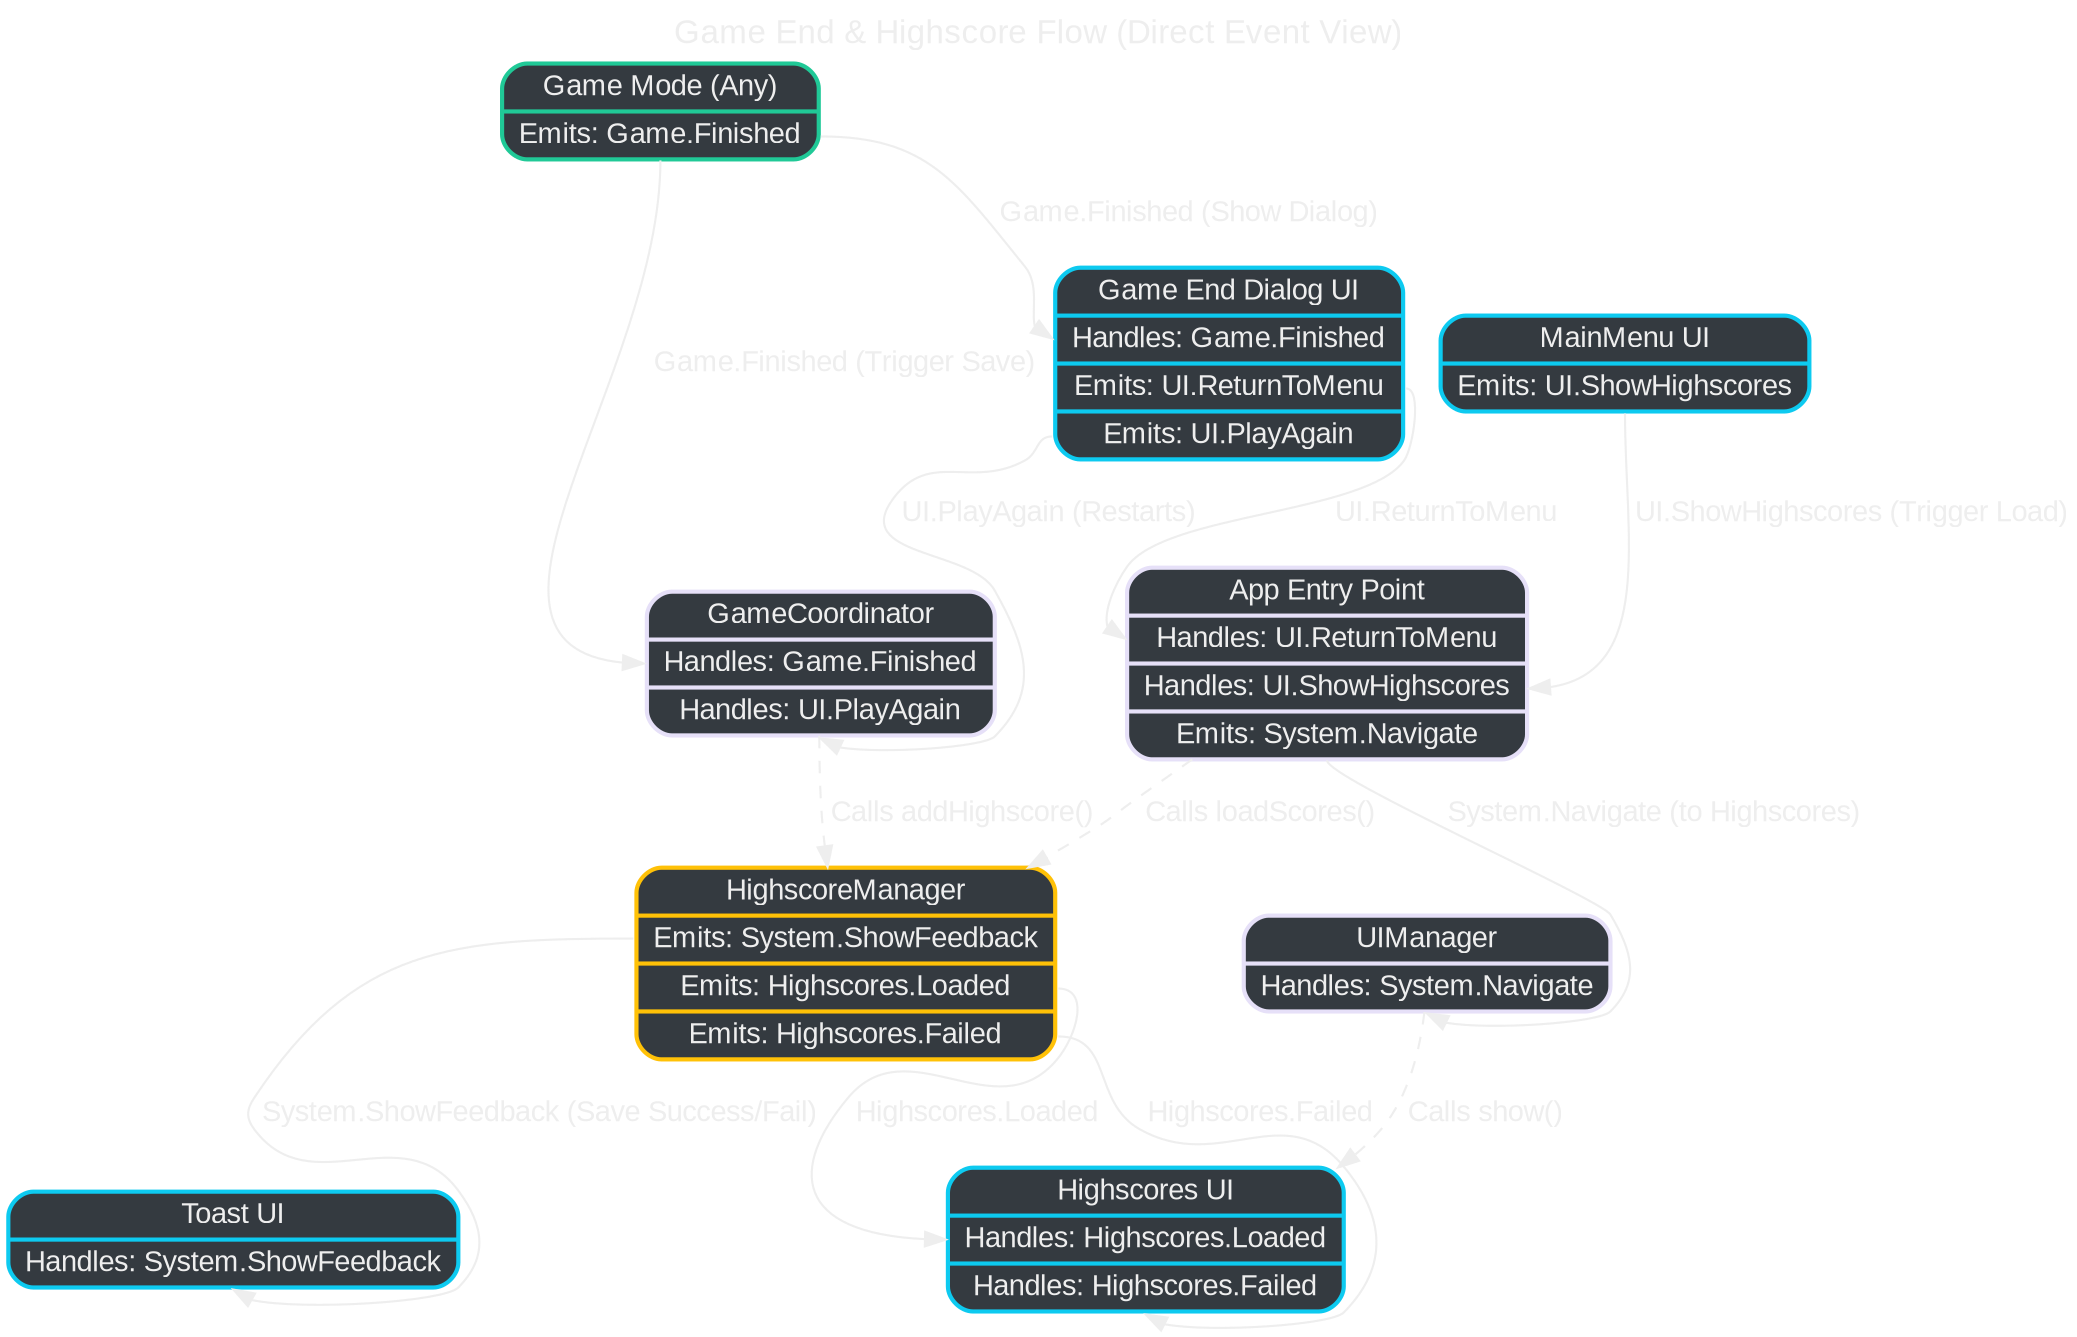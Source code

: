 digraph GameEndFlow_Direct {
    rankdir=TD;
    sep="0.6";
    overlap=false;
    bgcolor="transparent";
    fontname="Arial";
    node [shape=box, style="rounded,filled", fontcolor="#eeeeee", color="#eeeeee", fontname="Arial"];
    edge [fontcolor="#eeeeee", color="#eeeeee", fontname="Arial"];
    graph [label="Game End & Highscore Flow (Direct Event View)", labelloc=t, fontsize=16, fontcolor="#eeeeee"];

    // Node Styles (Record for specific event interactions)
    BaseGameMode [shape="record", style="rounded,filled", fillcolor="#343a40", color="#20c997", penwidth=2,
                  label="{ Game Mode (Any) | {<emits_fin> Emits: Game.Finished} }"];
    GameEndDialog [shape="record", style="rounded,filled", fillcolor="#343a40", color="#0dcaf0", penwidth=2,
                   label="{ Game End Dialog UI | {<handles_fin> Handles: Game.Finished} | {<emits_menu> Emits: UI.ReturnToMenu} | {<emits_play> Emits: UI.PlayAgain} }"];
    HighscoresComponent [shape="record", style="rounded,filled", fillcolor="#343a40", color="#0dcaf0", penwidth=2,
                         label="{ Highscores UI | {<handles_loaded> Handles: Highscores.Loaded} | {<handles_failed> Handles: Highscores.Failed} }"]; // Specific handles
    MainMenuComponent [shape="record", style="rounded,filled", fillcolor="#343a40", color="#0dcaf0", penwidth=2,
                       label="{ MainMenu UI | {<emits_hs> Emits: UI.ShowHighscores} }"];
    GameCoordinator [shape="record", style="rounded,filled", fillcolor="#343a40", color="#e6e0f8", penwidth=2,
                     label="{ GameCoordinator | {<handles_fin> Handles: Game.Finished} | {<handles_play> Handles: UI.PlayAgain} }"];
    UnicornPoep [shape="record", style="rounded,filled", fillcolor="#343a40", color="#e6e0f8", penwidth=2,
                 label="{ App Entry Point | {<handles_menu> Handles: UI.ReturnToMenu} | {<handles_hs> Handles: UI.ShowHighscores} | {<emits_nav> Emits: System.Navigate} }"];
    HighscoreManager [shape="record", style="rounded,filled", fillcolor="#343a40", color="#ffc107", penwidth=2,
                      label="{ HighscoreManager | {<emits_feedback> Emits: System.ShowFeedback} | {<emits_loaded> Emits: Highscores.Loaded} | {<emits_failed> Emits: Highscores.Failed} }"]; // Specific emits
    UIManager [shape="record", style="rounded,filled", fillcolor="#343a40", color="#e6e0f8", penwidth=2,
               label="{ UIManager | {<handles_nav> Handles: System.Navigate} }"];
    ToastComponent [shape="record", style="rounded,filled", fillcolor="#343a40", color="#0dcaf0", penwidth=2,
                    label="{ Toast UI | {<handles_feedback> Handles: System.ShowFeedback} }"];

    // 1. Game Mode finishes -> Coordinator & UI (Direct Event Flows)
    BaseGameMode:emits_fin -> GameCoordinator:handles_fin [label=" Game.Finished (Trigger Save)"];
    BaseGameMode:emits_fin -> GameEndDialog:handles_fin [label=" Game.Finished (Show Dialog)"];

    // 2. Coordinator saves score (Direct Call + Event)
    GameCoordinator -> HighscoreManager [label=" Calls addHighscore()", style=dashed];
    HighscoreManager:emits_feedback -> ToastComponent:handles_feedback [label=" System.ShowFeedback (Save Success/Fail)"]; // Direct feedback

    // 3. User action from End Dialog -> App/Coordinator (Direct Event Flows)
    GameEndDialog:emits_menu -> UnicornPoep:handles_menu [label=" UI.ReturnToMenu"];
    GameEndDialog:emits_play -> GameCoordinator:handles_play [label=" UI.PlayAgain (Restarts)"];

    // 4. User requests highscores (Event + Direct Call + Event)
    MainMenuComponent:emits_hs -> UnicornPoep:handles_hs [label=" UI.ShowHighscores (Trigger Load)"]; // Direct UI event
    UnicornPoep -> HighscoreManager [label=" Calls loadScores()", style=dashed]; // Direct Call
    UnicornPoep:emits_nav -> UIManager:handles_nav [label=" System.Navigate (to Highscores)"]; // Direct Nav Event

    // 5. Highscore Manager loads data -> UI (Direct Event Flows)
    HighscoreManager:emits_loaded -> HighscoresComponent:handles_loaded [label=" Highscores.Loaded"];
    HighscoreManager:emits_failed -> HighscoresComponent:handles_failed [label=" Highscores.Failed"];

    // 6. UIManager shows Highscore UI (Direct Call - after nav handled)
    UIManager -> HighscoresComponent [label=" Calls show()", style=dashed];
} 